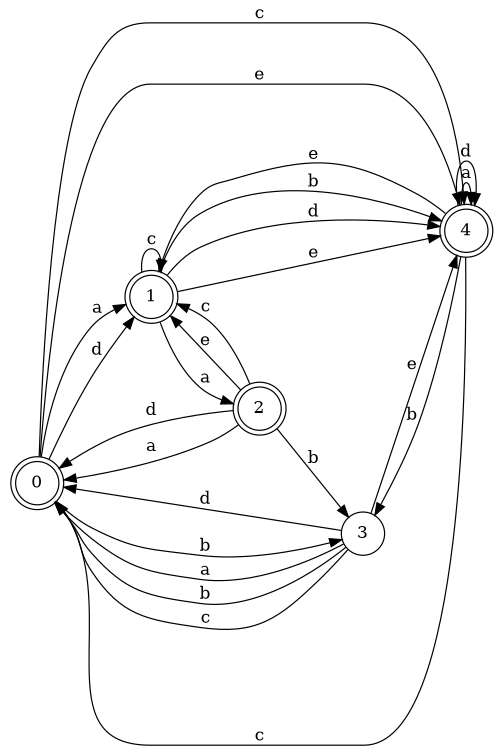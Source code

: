 digraph n4_9 {
__start0 [label="" shape="none"];

rankdir=LR;
size="8,5";

s0 [style="rounded,filled", color="black", fillcolor="white" shape="doublecircle", label="0"];
s1 [style="rounded,filled", color="black", fillcolor="white" shape="doublecircle", label="1"];
s2 [style="rounded,filled", color="black", fillcolor="white" shape="doublecircle", label="2"];
s3 [style="filled", color="black", fillcolor="white" shape="circle", label="3"];
s4 [style="rounded,filled", color="black", fillcolor="white" shape="doublecircle", label="4"];
s0 -> s1 [label="a"];
s0 -> s3 [label="b"];
s0 -> s4 [label="c"];
s0 -> s1 [label="d"];
s0 -> s4 [label="e"];
s1 -> s2 [label="a"];
s1 -> s4 [label="b"];
s1 -> s1 [label="c"];
s1 -> s4 [label="d"];
s1 -> s4 [label="e"];
s2 -> s0 [label="a"];
s2 -> s3 [label="b"];
s2 -> s1 [label="c"];
s2 -> s0 [label="d"];
s2 -> s1 [label="e"];
s3 -> s0 [label="a"];
s3 -> s0 [label="b"];
s3 -> s0 [label="c"];
s3 -> s0 [label="d"];
s3 -> s4 [label="e"];
s4 -> s4 [label="a"];
s4 -> s3 [label="b"];
s4 -> s0 [label="c"];
s4 -> s4 [label="d"];
s4 -> s1 [label="e"];

}